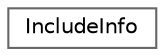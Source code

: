 digraph "Graphical Class Hierarchy"
{
 // INTERACTIVE_SVG=YES
 // LATEX_PDF_SIZE
  bgcolor="transparent";
  edge [fontname=Helvetica,fontsize=10,labelfontname=Helvetica,labelfontsize=10];
  node [fontname=Helvetica,fontsize=10,shape=box,height=0.2,width=0.4];
  rankdir="LR";
  Node0 [label="IncludeInfo",height=0.2,width=0.4,color="grey40", fillcolor="white", style="filled",URL="$d5/dc1/struct_include_info.html",tooltip="Class representing the data associated with a #include statement."];
}
